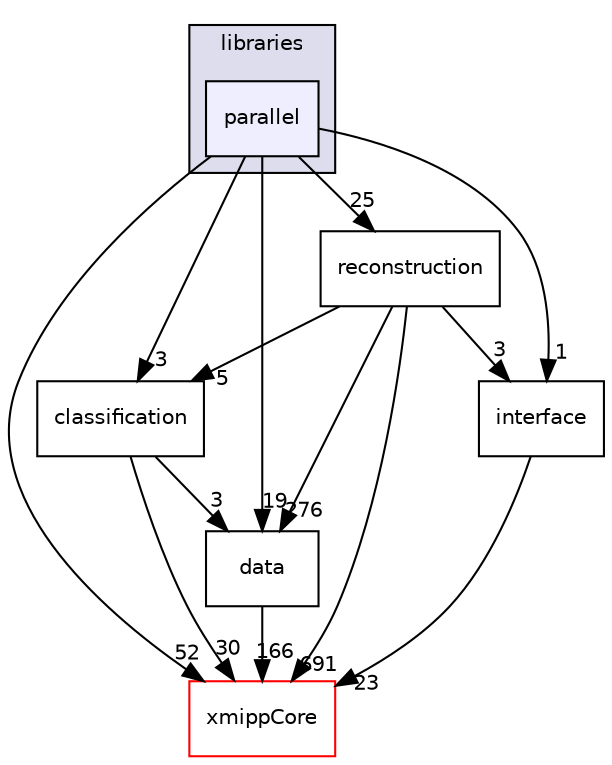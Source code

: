 digraph "xmipp/libraries/parallel" {
  compound=true
  node [ fontsize="10", fontname="Helvetica"];
  edge [ labelfontsize="10", labelfontname="Helvetica"];
  subgraph clusterdir_29dba3f3840f20df3b04d1972e99046b {
    graph [ bgcolor="#ddddee", pencolor="black", label="libraries" fontname="Helvetica", fontsize="10", URL="dir_29dba3f3840f20df3b04d1972e99046b.html"]
  dir_46b3675f3ad7ecb351d1cf152eea4478 [shape=box, label="parallel", style="filled", fillcolor="#eeeeff", pencolor="black", URL="dir_46b3675f3ad7ecb351d1cf152eea4478.html"];
  }
  dir_02b15c2011e26cf58f557fc966b9a0d4 [shape=box label="data" URL="dir_02b15c2011e26cf58f557fc966b9a0d4.html"];
  dir_5218c976bf92c8785e4f4d411bbf7632 [shape=box label="interface" URL="dir_5218c976bf92c8785e4f4d411bbf7632.html"];
  dir_95562b3d6d8bfa75d238a2adf460b4f3 [shape=box label="classification" URL="dir_95562b3d6d8bfa75d238a2adf460b4f3.html"];
  dir_ce4d0d8fc85c2c70612466225bfce71d [shape=box label="xmippCore" fillcolor="white" style="filled" color="red" URL="dir_ce4d0d8fc85c2c70612466225bfce71d.html"];
  dir_28683db7d591bb6aab1650ae2c6e488e [shape=box label="reconstruction" URL="dir_28683db7d591bb6aab1650ae2c6e488e.html"];
  dir_02b15c2011e26cf58f557fc966b9a0d4->dir_ce4d0d8fc85c2c70612466225bfce71d [headlabel="166", labeldistance=1.5 headhref="dir_000085_000257.html"];
  dir_46b3675f3ad7ecb351d1cf152eea4478->dir_02b15c2011e26cf58f557fc966b9a0d4 [headlabel="19", labeldistance=1.5 headhref="dir_000272_000085.html"];
  dir_46b3675f3ad7ecb351d1cf152eea4478->dir_5218c976bf92c8785e4f4d411bbf7632 [headlabel="1", labeldistance=1.5 headhref="dir_000272_000264.html"];
  dir_46b3675f3ad7ecb351d1cf152eea4478->dir_95562b3d6d8bfa75d238a2adf460b4f3 [headlabel="3", labeldistance=1.5 headhref="dir_000272_000266.html"];
  dir_46b3675f3ad7ecb351d1cf152eea4478->dir_ce4d0d8fc85c2c70612466225bfce71d [headlabel="52", labeldistance=1.5 headhref="dir_000272_000257.html"];
  dir_46b3675f3ad7ecb351d1cf152eea4478->dir_28683db7d591bb6aab1650ae2c6e488e [headlabel="25", labeldistance=1.5 headhref="dir_000272_000109.html"];
  dir_5218c976bf92c8785e4f4d411bbf7632->dir_ce4d0d8fc85c2c70612466225bfce71d [headlabel="23", labeldistance=1.5 headhref="dir_000264_000257.html"];
  dir_95562b3d6d8bfa75d238a2adf460b4f3->dir_02b15c2011e26cf58f557fc966b9a0d4 [headlabel="3", labeldistance=1.5 headhref="dir_000266_000085.html"];
  dir_95562b3d6d8bfa75d238a2adf460b4f3->dir_ce4d0d8fc85c2c70612466225bfce71d [headlabel="30", labeldistance=1.5 headhref="dir_000266_000257.html"];
  dir_28683db7d591bb6aab1650ae2c6e488e->dir_02b15c2011e26cf58f557fc966b9a0d4 [headlabel="276", labeldistance=1.5 headhref="dir_000109_000085.html"];
  dir_28683db7d591bb6aab1650ae2c6e488e->dir_5218c976bf92c8785e4f4d411bbf7632 [headlabel="3", labeldistance=1.5 headhref="dir_000109_000264.html"];
  dir_28683db7d591bb6aab1650ae2c6e488e->dir_95562b3d6d8bfa75d238a2adf460b4f3 [headlabel="5", labeldistance=1.5 headhref="dir_000109_000266.html"];
  dir_28683db7d591bb6aab1650ae2c6e488e->dir_ce4d0d8fc85c2c70612466225bfce71d [headlabel="691", labeldistance=1.5 headhref="dir_000109_000257.html"];
}
